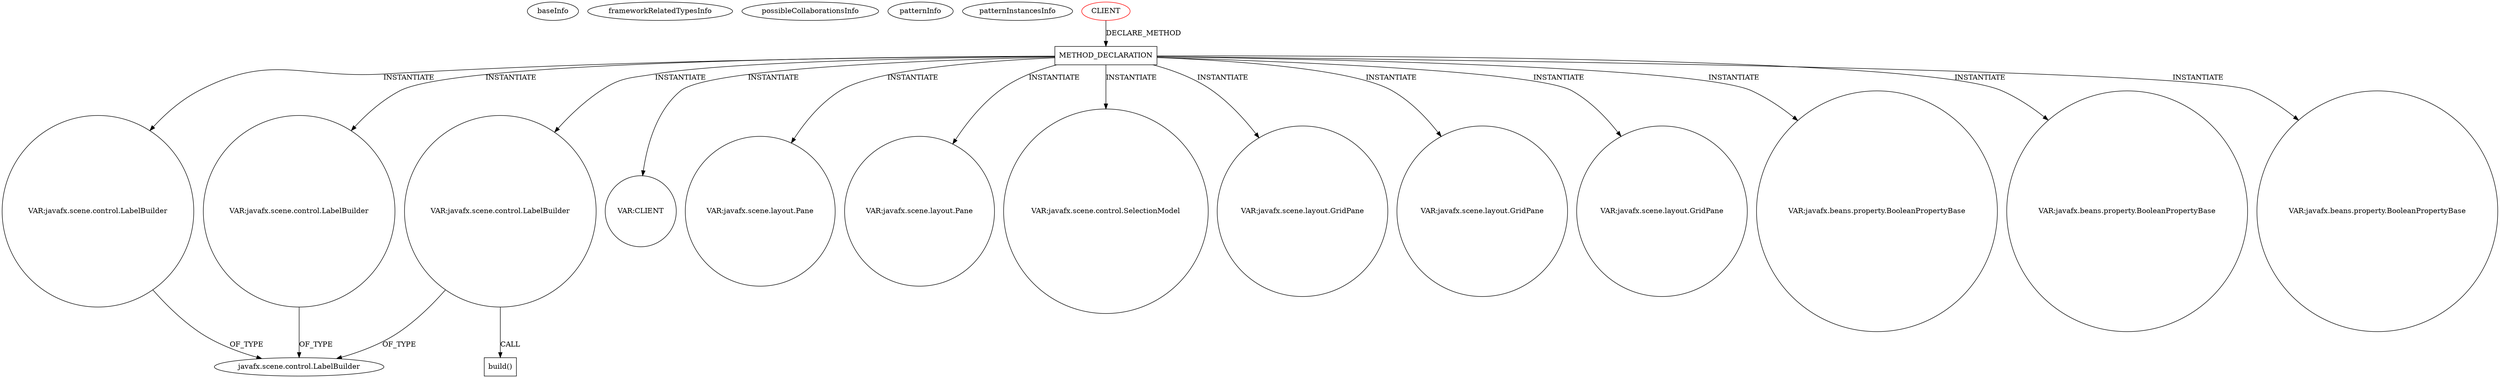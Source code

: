 digraph {
baseInfo[graphId=3714,category="pattern",isAnonymous=false,possibleRelation=false]
frameworkRelatedTypesInfo[]
possibleCollaborationsInfo[]
patternInfo[frequency=2.0,patternRootClient=0]
patternInstancesInfo[0="SaiPradeepDandem-javafx2-gradient-builder~/SaiPradeepDandem-javafx2-gradient-builder/javafx2-gradient-builder-master/src/main/java/com/javafx/gradientbuilder/application/RadialSettingsLayout.java~RadialSettingsLayout~1170",1="SaiPradeepDandem-javafx2-gradient-builder~/SaiPradeepDandem-javafx2-gradient-builder/javafx2-gradient-builder-master/src/main/java/com/javafx/gradientbuilder/application/LinearSettingsLayout.java~LinearSettingsLayout~1172"]
87[label="javafx.scene.control.LabelBuilder",vertexType="FRAMEWORK_CLASS_TYPE",isFrameworkType=false]
635[label="VAR:javafx.scene.control.LabelBuilder",vertexType="VARIABLE_EXPRESION",isFrameworkType=false,shape=circle]
626[label="VAR:javafx.scene.control.LabelBuilder",vertexType="VARIABLE_EXPRESION",isFrameworkType=false,shape=circle]
726[label="VAR:javafx.scene.control.LabelBuilder",vertexType="VARIABLE_EXPRESION",isFrameworkType=false,shape=circle]
727[label="build()",vertexType="INSIDE_CALL",isFrameworkType=false,shape=box]
587[label="METHOD_DECLARATION",vertexType="CLIENT_METHOD_DECLARATION",isFrameworkType=false,shape=box]
0[label="CLIENT",vertexType="ROOT_CLIENT_CLASS_DECLARATION",isFrameworkType=false,color=red]
662[label="VAR:CLIENT",vertexType="VARIABLE_EXPRESION",isFrameworkType=false,shape=circle]
678[label="VAR:javafx.scene.layout.Pane",vertexType="VARIABLE_EXPRESION",isFrameworkType=false,shape=circle]
754[label="VAR:javafx.scene.layout.Pane",vertexType="VARIABLE_EXPRESION",isFrameworkType=false,shape=circle]
621[label="VAR:javafx.scene.control.SelectionModel",vertexType="VARIABLE_EXPRESION",isFrameworkType=false,shape=circle]
797[label="VAR:javafx.scene.layout.GridPane",vertexType="VARIABLE_EXPRESION",isFrameworkType=false,shape=circle]
788[label="VAR:javafx.scene.layout.GridPane",vertexType="VARIABLE_EXPRESION",isFrameworkType=false,shape=circle]
791[label="VAR:javafx.scene.layout.GridPane",vertexType="VARIABLE_EXPRESION",isFrameworkType=false,shape=circle]
718[label="VAR:javafx.beans.property.BooleanPropertyBase",vertexType="VARIABLE_EXPRESION",isFrameworkType=false,shape=circle]
740[label="VAR:javafx.beans.property.BooleanPropertyBase",vertexType="VARIABLE_EXPRESION",isFrameworkType=false,shape=circle]
664[label="VAR:javafx.beans.property.BooleanPropertyBase",vertexType="VARIABLE_EXPRESION",isFrameworkType=false,shape=circle]
587->635[label="INSTANTIATE"]
587->726[label="INSTANTIATE"]
635->87[label="OF_TYPE"]
587->678[label="INSTANTIATE"]
587->740[label="INSTANTIATE"]
0->587[label="DECLARE_METHOD"]
587->621[label="INSTANTIATE"]
587->797[label="INSTANTIATE"]
587->664[label="INSTANTIATE"]
587->791[label="INSTANTIATE"]
587->718[label="INSTANTIATE"]
587->788[label="INSTANTIATE"]
587->754[label="INSTANTIATE"]
626->87[label="OF_TYPE"]
726->727[label="CALL"]
587->626[label="INSTANTIATE"]
587->662[label="INSTANTIATE"]
726->87[label="OF_TYPE"]
}
